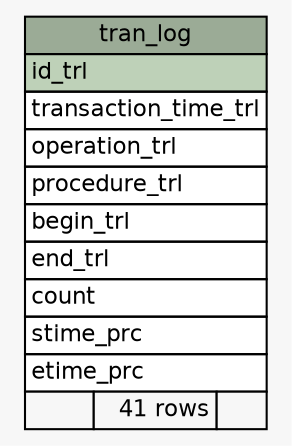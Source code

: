 // dot 2.36.0 on Linux 3.16.7-031607-generic
// SchemaSpy rev Unknown
digraph "tran_log" {
  graph [
    rankdir="RL"
    bgcolor="#f7f7f7"
    nodesep="0.18"
    ranksep="0.46"
    fontname="Helvetica"
    fontsize="11"
  ];
  node [
    fontname="Helvetica"
    fontsize="11"
    shape="plaintext"
  ];
  edge [
    arrowsize="0.8"
  ];
  "tran_log" [
    label=<
    <TABLE BORDER="0" CELLBORDER="1" CELLSPACING="0" BGCOLOR="#ffffff">
      <TR><TD COLSPAN="3" BGCOLOR="#9bab96" ALIGN="CENTER">tran_log</TD></TR>
      <TR><TD PORT="id_trl" COLSPAN="3" BGCOLOR="#bed1b8" ALIGN="LEFT">id_trl</TD></TR>
      <TR><TD PORT="transaction_time_trl" COLSPAN="3" ALIGN="LEFT">transaction_time_trl</TD></TR>
      <TR><TD PORT="operation_trl" COLSPAN="3" ALIGN="LEFT">operation_trl</TD></TR>
      <TR><TD PORT="procedure_trl" COLSPAN="3" ALIGN="LEFT">procedure_trl</TD></TR>
      <TR><TD PORT="begin_trl" COLSPAN="3" ALIGN="LEFT">begin_trl</TD></TR>
      <TR><TD PORT="end_trl" COLSPAN="3" ALIGN="LEFT">end_trl</TD></TR>
      <TR><TD PORT="count" COLSPAN="3" ALIGN="LEFT">count</TD></TR>
      <TR><TD PORT="stime_prc" COLSPAN="3" ALIGN="LEFT">stime_prc</TD></TR>
      <TR><TD PORT="etime_prc" COLSPAN="3" ALIGN="LEFT">etime_prc</TD></TR>
      <TR><TD ALIGN="LEFT" BGCOLOR="#f7f7f7">  </TD><TD ALIGN="RIGHT" BGCOLOR="#f7f7f7">41 rows</TD><TD ALIGN="RIGHT" BGCOLOR="#f7f7f7">  </TD></TR>
    </TABLE>>
    URL="tables/tran_log.html"
    tooltip="tran_log"
  ];
}
